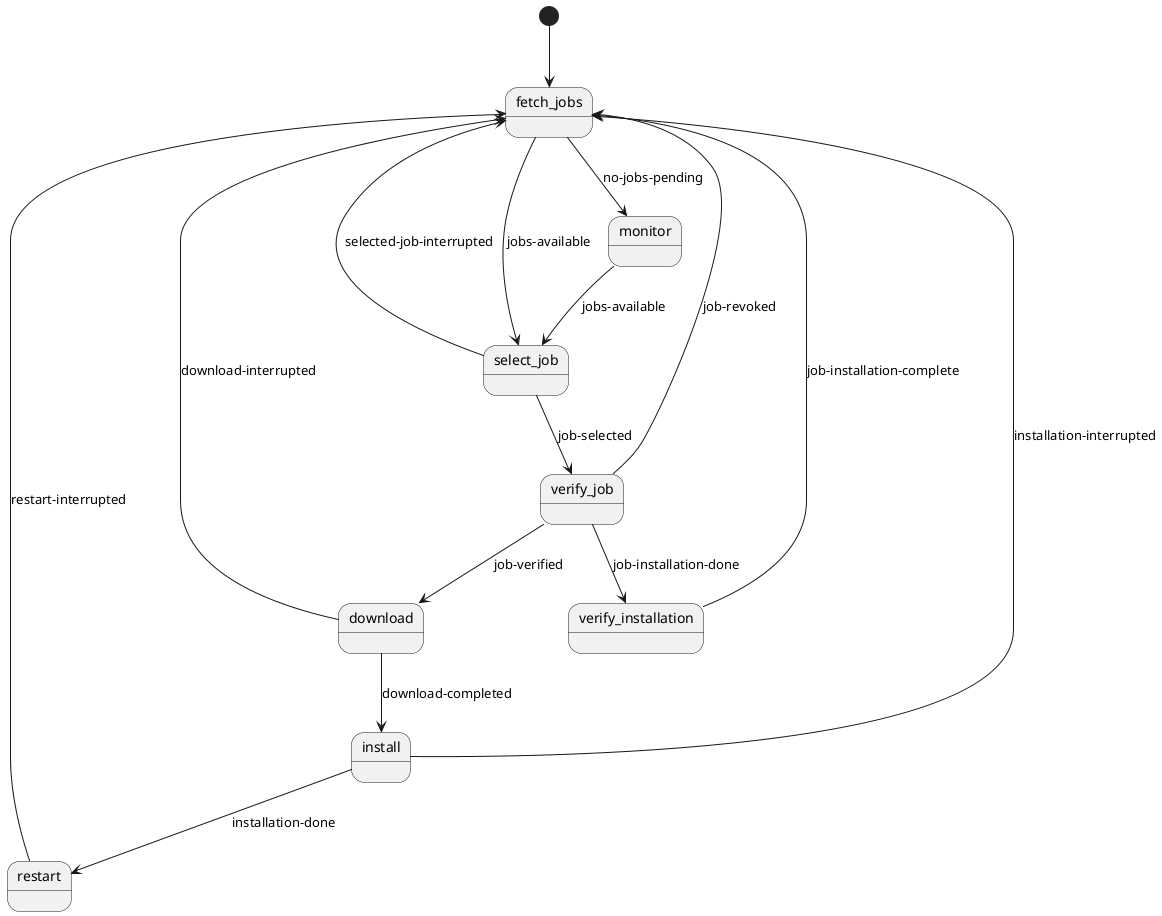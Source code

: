 @startuml
[*] --> fetch_jobs
state verify_job
state restart
state download
state verify_installation
state fetch_jobs
state monitor
state install
state select_job
    fetch_jobs --> monitor: no-jobs-pending
    fetch_jobs --> select_job: jobs-available
    monitor --> select_job: jobs-available
    select_job --> verify_job: job-selected
    select_job --> fetch_jobs: selected-job-interrupted
    verify_job --> download: job-verified
    verify_job --> fetch_jobs: job-revoked
    verify_job --> verify_installation: job-installation-done
    verify_installation --> fetch_jobs: job-installation-complete
    download --> fetch_jobs: download-interrupted
    download --> install: download-completed
    install --> fetch_jobs: installation-interrupted
    install --> restart: installation-done
    restart --> fetch_jobs: restart-interrupted
@enduml

